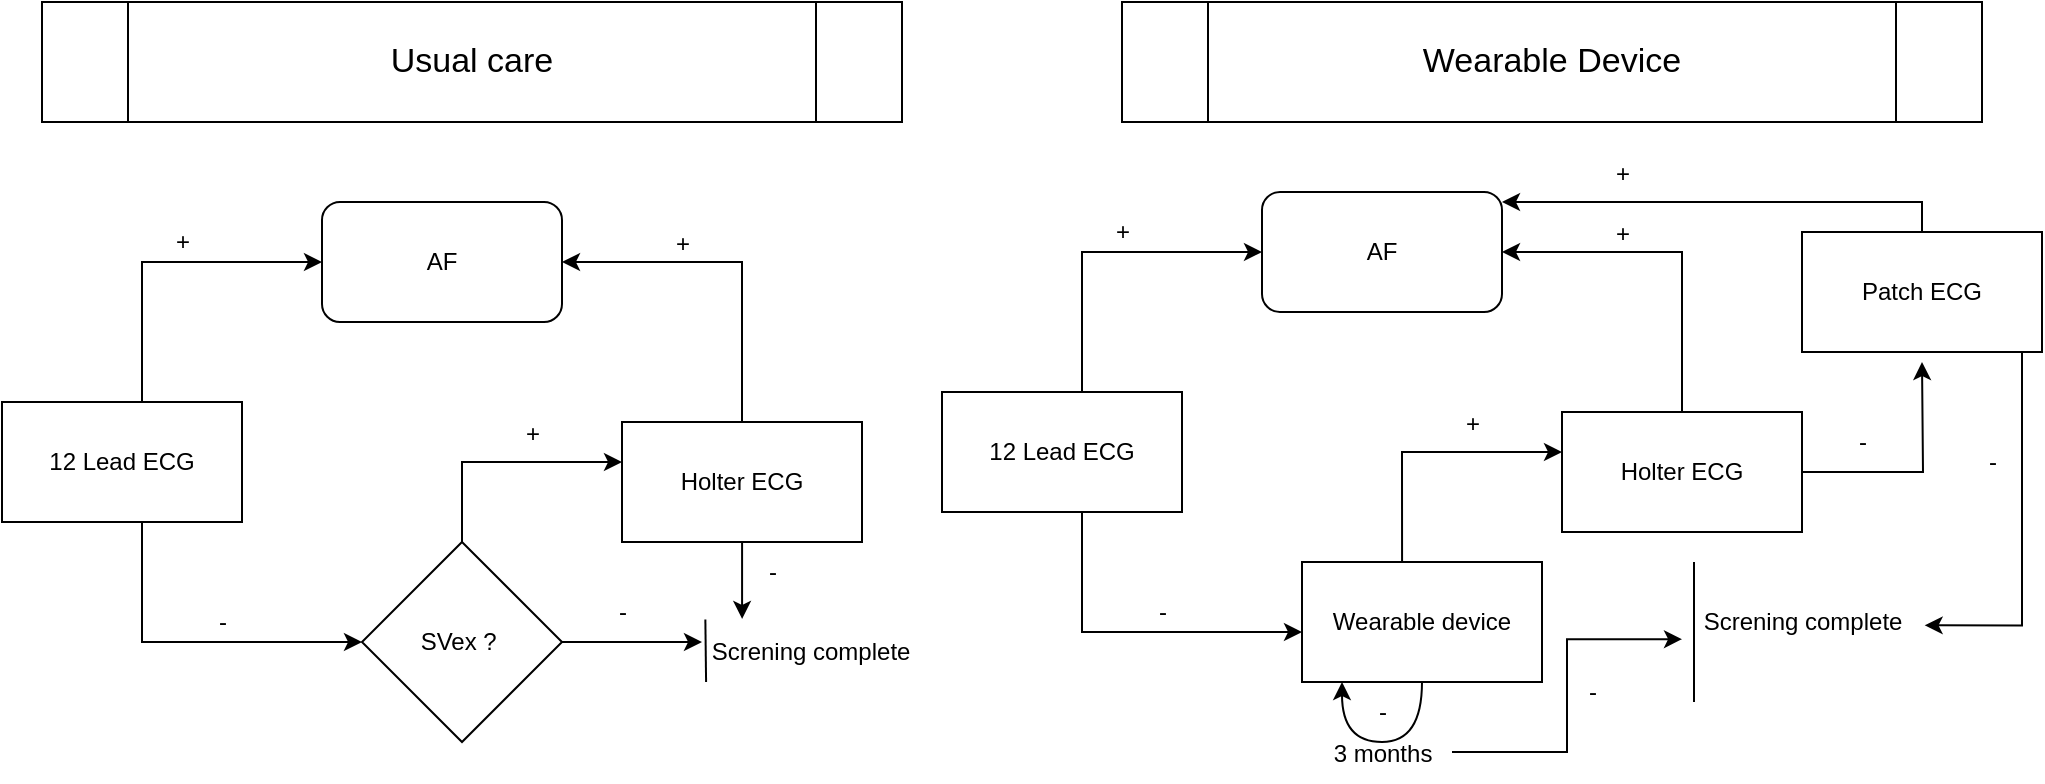 <mxfile version="20.3.0" type="device"><diagram id="C5RBs43oDa-KdzZeNtuy" name="Page-1"><mxGraphModel dx="1240" dy="784" grid="1" gridSize="10" guides="1" tooltips="1" connect="1" arrows="1" fold="1" page="1" pageScale="1" pageWidth="827" pageHeight="1169" math="0" shadow="0"><root><mxCell id="WIyWlLk6GJQsqaUBKTNV-0"/><mxCell id="WIyWlLk6GJQsqaUBKTNV-1" parent="WIyWlLk6GJQsqaUBKTNV-0"/><mxCell id="RSP_Woesyz6YYNj3NEgS-0" value="&lt;font style=&quot;font-size: 17px;&quot;&gt;Usual care&lt;/font&gt;" style="shape=process;whiteSpace=wrap;html=1;backgroundOutline=1;" vertex="1" parent="WIyWlLk6GJQsqaUBKTNV-1"><mxGeometry x="90" y="130" width="430" height="60" as="geometry"/></mxCell><mxCell id="RSP_Woesyz6YYNj3NEgS-5" style="edgeStyle=orthogonalEdgeStyle;rounded=0;orthogonalLoop=1;jettySize=auto;html=1;" edge="1" parent="WIyWlLk6GJQsqaUBKTNV-1" source="RSP_Woesyz6YYNj3NEgS-2" target="RSP_Woesyz6YYNj3NEgS-4"><mxGeometry relative="1" as="geometry"><Array as="points"><mxPoint x="140" y="260"/></Array></mxGeometry></mxCell><mxCell id="RSP_Woesyz6YYNj3NEgS-9" style="edgeStyle=orthogonalEdgeStyle;rounded=0;orthogonalLoop=1;jettySize=auto;html=1;entryX=0;entryY=0.5;entryDx=0;entryDy=0;" edge="1" parent="WIyWlLk6GJQsqaUBKTNV-1" source="RSP_Woesyz6YYNj3NEgS-2" target="RSP_Woesyz6YYNj3NEgS-11"><mxGeometry relative="1" as="geometry"><mxPoint x="240" y="450" as="targetPoint"/><Array as="points"><mxPoint x="140" y="450"/></Array></mxGeometry></mxCell><mxCell id="RSP_Woesyz6YYNj3NEgS-2" value="12 Lead ECG" style="rounded=0;whiteSpace=wrap;html=1;" vertex="1" parent="WIyWlLk6GJQsqaUBKTNV-1"><mxGeometry x="70" y="330" width="120" height="60" as="geometry"/></mxCell><mxCell id="RSP_Woesyz6YYNj3NEgS-4" value="AF" style="rounded=1;whiteSpace=wrap;html=1;" vertex="1" parent="WIyWlLk6GJQsqaUBKTNV-1"><mxGeometry x="230" y="230" width="120" height="60" as="geometry"/></mxCell><mxCell id="RSP_Woesyz6YYNj3NEgS-6" value="+" style="text;html=1;align=center;verticalAlign=middle;resizable=0;points=[];autosize=1;strokeColor=none;fillColor=none;" vertex="1" parent="WIyWlLk6GJQsqaUBKTNV-1"><mxGeometry x="145" y="235" width="30" height="30" as="geometry"/></mxCell><mxCell id="RSP_Woesyz6YYNj3NEgS-10" value="-" style="text;html=1;align=center;verticalAlign=middle;resizable=0;points=[];autosize=1;strokeColor=none;fillColor=none;" vertex="1" parent="WIyWlLk6GJQsqaUBKTNV-1"><mxGeometry x="165" y="425" width="30" height="30" as="geometry"/></mxCell><mxCell id="RSP_Woesyz6YYNj3NEgS-13" style="edgeStyle=orthogonalEdgeStyle;rounded=0;orthogonalLoop=1;jettySize=auto;html=1;" edge="1" parent="WIyWlLk6GJQsqaUBKTNV-1" source="RSP_Woesyz6YYNj3NEgS-11" target="RSP_Woesyz6YYNj3NEgS-12"><mxGeometry relative="1" as="geometry"><Array as="points"><mxPoint x="300" y="360"/></Array></mxGeometry></mxCell><mxCell id="RSP_Woesyz6YYNj3NEgS-24" style="edgeStyle=orthogonalEdgeStyle;rounded=0;orthogonalLoop=1;jettySize=auto;html=1;fontSize=12;" edge="1" parent="WIyWlLk6GJQsqaUBKTNV-1" source="RSP_Woesyz6YYNj3NEgS-11"><mxGeometry relative="1" as="geometry"><mxPoint x="420" y="450" as="targetPoint"/></mxGeometry></mxCell><mxCell id="RSP_Woesyz6YYNj3NEgS-11" value="SVex ?&amp;nbsp;" style="rhombus;whiteSpace=wrap;html=1;" vertex="1" parent="WIyWlLk6GJQsqaUBKTNV-1"><mxGeometry x="250" y="400" width="100" height="100" as="geometry"/></mxCell><mxCell id="RSP_Woesyz6YYNj3NEgS-16" style="edgeStyle=orthogonalEdgeStyle;rounded=0;orthogonalLoop=1;jettySize=auto;html=1;entryX=1;entryY=0.5;entryDx=0;entryDy=0;fontSize=17;" edge="1" parent="WIyWlLk6GJQsqaUBKTNV-1" source="RSP_Woesyz6YYNj3NEgS-12" target="RSP_Woesyz6YYNj3NEgS-4"><mxGeometry relative="1" as="geometry"><Array as="points"><mxPoint x="440" y="260"/></Array></mxGeometry></mxCell><mxCell id="RSP_Woesyz6YYNj3NEgS-44" value="" style="edgeStyle=orthogonalEdgeStyle;rounded=0;orthogonalLoop=1;jettySize=auto;html=1;fontSize=17;entryX=0.217;entryY=-0.052;entryDx=0;entryDy=0;entryPerimeter=0;" edge="1" parent="WIyWlLk6GJQsqaUBKTNV-1" source="RSP_Woesyz6YYNj3NEgS-12" target="RSP_Woesyz6YYNj3NEgS-23"><mxGeometry relative="1" as="geometry"/></mxCell><mxCell id="RSP_Woesyz6YYNj3NEgS-12" value="Holter ECG" style="rounded=0;whiteSpace=wrap;html=1;" vertex="1" parent="WIyWlLk6GJQsqaUBKTNV-1"><mxGeometry x="380" y="340" width="120" height="60" as="geometry"/></mxCell><mxCell id="RSP_Woesyz6YYNj3NEgS-17" value="&lt;font style=&quot;font-size: 12px;&quot;&gt;+&lt;/font&gt;" style="text;html=1;align=center;verticalAlign=middle;resizable=0;points=[];autosize=1;strokeColor=none;fillColor=none;fontSize=17;" vertex="1" parent="WIyWlLk6GJQsqaUBKTNV-1"><mxGeometry x="395" y="235" width="30" height="30" as="geometry"/></mxCell><mxCell id="RSP_Woesyz6YYNj3NEgS-19" value="&lt;font style=&quot;font-size: 12px;&quot;&gt;+&lt;/font&gt;" style="text;html=1;align=center;verticalAlign=middle;resizable=0;points=[];autosize=1;strokeColor=none;fillColor=none;fontSize=17;" vertex="1" parent="WIyWlLk6GJQsqaUBKTNV-1"><mxGeometry x="320" y="330" width="30" height="30" as="geometry"/></mxCell><mxCell id="RSP_Woesyz6YYNj3NEgS-23" value="Screning complete" style="text;html=1;align=center;verticalAlign=middle;resizable=0;points=[];autosize=1;strokeColor=none;fillColor=none;fontSize=12;" vertex="1" parent="WIyWlLk6GJQsqaUBKTNV-1"><mxGeometry x="414" y="440" width="120" height="30" as="geometry"/></mxCell><mxCell id="RSP_Woesyz6YYNj3NEgS-26" value="-" style="text;html=1;align=center;verticalAlign=middle;resizable=0;points=[];autosize=1;strokeColor=none;fillColor=none;" vertex="1" parent="WIyWlLk6GJQsqaUBKTNV-1"><mxGeometry x="365" y="420" width="30" height="30" as="geometry"/></mxCell><mxCell id="RSP_Woesyz6YYNj3NEgS-43" value="&lt;font style=&quot;font-size: 17px;&quot;&gt;Wearable Device&lt;/font&gt;" style="shape=process;whiteSpace=wrap;html=1;backgroundOutline=1;" vertex="1" parent="WIyWlLk6GJQsqaUBKTNV-1"><mxGeometry x="630" y="130" width="430" height="60" as="geometry"/></mxCell><mxCell id="RSP_Woesyz6YYNj3NEgS-45" value="-" style="text;html=1;align=center;verticalAlign=middle;resizable=0;points=[];autosize=1;strokeColor=none;fillColor=none;" vertex="1" parent="WIyWlLk6GJQsqaUBKTNV-1"><mxGeometry x="440" y="400" width="30" height="30" as="geometry"/></mxCell><mxCell id="RSP_Woesyz6YYNj3NEgS-46" style="edgeStyle=orthogonalEdgeStyle;rounded=0;orthogonalLoop=1;jettySize=auto;html=1;" edge="1" parent="WIyWlLk6GJQsqaUBKTNV-1" source="RSP_Woesyz6YYNj3NEgS-48" target="RSP_Woesyz6YYNj3NEgS-49"><mxGeometry relative="1" as="geometry"><Array as="points"><mxPoint x="610" y="255"/></Array></mxGeometry></mxCell><mxCell id="RSP_Woesyz6YYNj3NEgS-47" style="edgeStyle=orthogonalEdgeStyle;rounded=0;orthogonalLoop=1;jettySize=auto;html=1;entryX=0;entryY=0.5;entryDx=0;entryDy=0;" edge="1" parent="WIyWlLk6GJQsqaUBKTNV-1" source="RSP_Woesyz6YYNj3NEgS-48"><mxGeometry relative="1" as="geometry"><mxPoint x="720" y="445" as="targetPoint"/><Array as="points"><mxPoint x="610" y="445"/></Array></mxGeometry></mxCell><mxCell id="RSP_Woesyz6YYNj3NEgS-48" value="12 Lead ECG" style="rounded=0;whiteSpace=wrap;html=1;" vertex="1" parent="WIyWlLk6GJQsqaUBKTNV-1"><mxGeometry x="540" y="325" width="120" height="60" as="geometry"/></mxCell><mxCell id="RSP_Woesyz6YYNj3NEgS-49" value="AF" style="rounded=1;whiteSpace=wrap;html=1;" vertex="1" parent="WIyWlLk6GJQsqaUBKTNV-1"><mxGeometry x="700" y="225" width="120" height="60" as="geometry"/></mxCell><mxCell id="RSP_Woesyz6YYNj3NEgS-50" value="+" style="text;html=1;align=center;verticalAlign=middle;resizable=0;points=[];autosize=1;strokeColor=none;fillColor=none;" vertex="1" parent="WIyWlLk6GJQsqaUBKTNV-1"><mxGeometry x="615" y="230" width="30" height="30" as="geometry"/></mxCell><mxCell id="RSP_Woesyz6YYNj3NEgS-51" value="-" style="text;html=1;align=center;verticalAlign=middle;resizable=0;points=[];autosize=1;strokeColor=none;fillColor=none;" vertex="1" parent="WIyWlLk6GJQsqaUBKTNV-1"><mxGeometry x="635" y="420" width="30" height="30" as="geometry"/></mxCell><mxCell id="RSP_Woesyz6YYNj3NEgS-52" style="edgeStyle=orthogonalEdgeStyle;rounded=0;orthogonalLoop=1;jettySize=auto;html=1;exitX=0.417;exitY=0;exitDx=0;exitDy=0;exitPerimeter=0;" edge="1" parent="WIyWlLk6GJQsqaUBKTNV-1" source="RSP_Woesyz6YYNj3NEgS-64" target="RSP_Woesyz6YYNj3NEgS-57"><mxGeometry relative="1" as="geometry"><Array as="points"><mxPoint x="770" y="355"/></Array><mxPoint x="770" y="395" as="sourcePoint"/></mxGeometry></mxCell><mxCell id="RSP_Woesyz6YYNj3NEgS-55" style="edgeStyle=orthogonalEdgeStyle;rounded=0;orthogonalLoop=1;jettySize=auto;html=1;entryX=1;entryY=0.5;entryDx=0;entryDy=0;fontSize=17;" edge="1" parent="WIyWlLk6GJQsqaUBKTNV-1" source="RSP_Woesyz6YYNj3NEgS-57" target="RSP_Woesyz6YYNj3NEgS-49"><mxGeometry relative="1" as="geometry"><Array as="points"><mxPoint x="910" y="255"/></Array></mxGeometry></mxCell><mxCell id="RSP_Woesyz6YYNj3NEgS-68" style="edgeStyle=orthogonalEdgeStyle;rounded=0;orthogonalLoop=1;jettySize=auto;html=1;fontSize=17;" edge="1" parent="WIyWlLk6GJQsqaUBKTNV-1" source="RSP_Woesyz6YYNj3NEgS-57"><mxGeometry relative="1" as="geometry"><mxPoint x="1030.0" y="310" as="targetPoint"/></mxGeometry></mxCell><mxCell id="RSP_Woesyz6YYNj3NEgS-57" value="Holter ECG" style="rounded=0;whiteSpace=wrap;html=1;" vertex="1" parent="WIyWlLk6GJQsqaUBKTNV-1"><mxGeometry x="850" y="335" width="120" height="60" as="geometry"/></mxCell><mxCell id="RSP_Woesyz6YYNj3NEgS-58" value="&lt;font style=&quot;font-size: 12px;&quot;&gt;+&lt;/font&gt;" style="text;html=1;align=center;verticalAlign=middle;resizable=0;points=[];autosize=1;strokeColor=none;fillColor=none;fontSize=17;" vertex="1" parent="WIyWlLk6GJQsqaUBKTNV-1"><mxGeometry x="865" y="230" width="30" height="30" as="geometry"/></mxCell><mxCell id="RSP_Woesyz6YYNj3NEgS-59" value="&lt;font style=&quot;font-size: 12px;&quot;&gt;+&lt;/font&gt;" style="text;html=1;align=center;verticalAlign=middle;resizable=0;points=[];autosize=1;strokeColor=none;fillColor=none;fontSize=17;" vertex="1" parent="WIyWlLk6GJQsqaUBKTNV-1"><mxGeometry x="790" y="325" width="30" height="30" as="geometry"/></mxCell><mxCell id="RSP_Woesyz6YYNj3NEgS-60" value="" style="endArrow=none;html=1;rounded=0;fontSize=12;" edge="1" parent="WIyWlLk6GJQsqaUBKTNV-1"><mxGeometry width="50" height="50" relative="1" as="geometry"><mxPoint x="916" y="480" as="sourcePoint"/><mxPoint x="916" y="410" as="targetPoint"/></mxGeometry></mxCell><mxCell id="RSP_Woesyz6YYNj3NEgS-61" value="Screning complete" style="text;html=1;align=center;verticalAlign=middle;resizable=0;points=[];autosize=1;strokeColor=none;fillColor=none;fontSize=12;" vertex="1" parent="WIyWlLk6GJQsqaUBKTNV-1"><mxGeometry x="910" y="425" width="120" height="30" as="geometry"/></mxCell><mxCell id="RSP_Woesyz6YYNj3NEgS-73" style="edgeStyle=orthogonalEdgeStyle;orthogonalLoop=1;jettySize=auto;html=1;fontSize=17;curved=1;" edge="1" parent="WIyWlLk6GJQsqaUBKTNV-1" source="RSP_Woesyz6YYNj3NEgS-64" target="RSP_Woesyz6YYNj3NEgS-64"><mxGeometry relative="1" as="geometry"><mxPoint x="740" y="540" as="targetPoint"/><Array as="points"><mxPoint x="780" y="500"/><mxPoint x="740" y="500"/></Array></mxGeometry></mxCell><mxCell id="RSP_Woesyz6YYNj3NEgS-64" value="Wearable device" style="rounded=0;whiteSpace=wrap;html=1;" vertex="1" parent="WIyWlLk6GJQsqaUBKTNV-1"><mxGeometry x="720" y="410" width="120" height="60" as="geometry"/></mxCell><mxCell id="RSP_Woesyz6YYNj3NEgS-67" value="" style="endArrow=none;html=1;rounded=0;fontSize=17;exitX=0.067;exitY=0.999;exitDx=0;exitDy=0;exitPerimeter=0;entryX=0.064;entryY=-0.04;entryDx=0;entryDy=0;entryPerimeter=0;" edge="1" parent="WIyWlLk6GJQsqaUBKTNV-1" source="RSP_Woesyz6YYNj3NEgS-23" target="RSP_Woesyz6YYNj3NEgS-23"><mxGeometry width="50" height="50" relative="1" as="geometry"><mxPoint x="360" y="500" as="sourcePoint"/><mxPoint x="420" y="440" as="targetPoint"/></mxGeometry></mxCell><mxCell id="RSP_Woesyz6YYNj3NEgS-70" style="edgeStyle=orthogonalEdgeStyle;rounded=0;orthogonalLoop=1;jettySize=auto;html=1;fontSize=17;" edge="1" parent="WIyWlLk6GJQsqaUBKTNV-1" source="RSP_Woesyz6YYNj3NEgS-69" target="RSP_Woesyz6YYNj3NEgS-49"><mxGeometry relative="1" as="geometry"><Array as="points"><mxPoint x="1030" y="230"/></Array></mxGeometry></mxCell><mxCell id="RSP_Woesyz6YYNj3NEgS-80" style="edgeStyle=orthogonalEdgeStyle;rounded=0;orthogonalLoop=1;jettySize=auto;html=1;entryX=1.011;entryY=0.556;entryDx=0;entryDy=0;entryPerimeter=0;fontSize=12;" edge="1" parent="WIyWlLk6GJQsqaUBKTNV-1" source="RSP_Woesyz6YYNj3NEgS-69" target="RSP_Woesyz6YYNj3NEgS-61"><mxGeometry relative="1" as="geometry"><Array as="points"><mxPoint x="1080" y="442"/></Array></mxGeometry></mxCell><mxCell id="RSP_Woesyz6YYNj3NEgS-69" value="Patch ECG" style="rounded=0;whiteSpace=wrap;html=1;" vertex="1" parent="WIyWlLk6GJQsqaUBKTNV-1"><mxGeometry x="970" y="245" width="120" height="60" as="geometry"/></mxCell><mxCell id="RSP_Woesyz6YYNj3NEgS-71" value="&lt;font style=&quot;font-size: 12px;&quot;&gt;+&lt;/font&gt;" style="text;html=1;align=center;verticalAlign=middle;resizable=0;points=[];autosize=1;strokeColor=none;fillColor=none;fontSize=17;" vertex="1" parent="WIyWlLk6GJQsqaUBKTNV-1"><mxGeometry x="865" y="200" width="30" height="30" as="geometry"/></mxCell><mxCell id="RSP_Woesyz6YYNj3NEgS-74" value="-" style="text;html=1;align=center;verticalAlign=middle;resizable=0;points=[];autosize=1;strokeColor=none;fillColor=none;" vertex="1" parent="WIyWlLk6GJQsqaUBKTNV-1"><mxGeometry x="745" y="470" width="30" height="30" as="geometry"/></mxCell><mxCell id="RSP_Woesyz6YYNj3NEgS-77" style="edgeStyle=orthogonalEdgeStyle;orthogonalLoop=1;jettySize=auto;html=1;entryX=0;entryY=0.786;entryDx=0;entryDy=0;entryPerimeter=0;fontSize=12;rounded=0;" edge="1" parent="WIyWlLk6GJQsqaUBKTNV-1" source="RSP_Woesyz6YYNj3NEgS-75" target="RSP_Woesyz6YYNj3NEgS-61"><mxGeometry relative="1" as="geometry"/></mxCell><mxCell id="RSP_Woesyz6YYNj3NEgS-75" value="&lt;font style=&quot;font-size: 12px;&quot;&gt;3 months&lt;/font&gt;" style="text;html=1;align=center;verticalAlign=middle;resizable=0;points=[];autosize=1;strokeColor=none;fillColor=none;fontSize=17;" vertex="1" parent="WIyWlLk6GJQsqaUBKTNV-1"><mxGeometry x="725" y="490" width="70" height="30" as="geometry"/></mxCell><mxCell id="RSP_Woesyz6YYNj3NEgS-76" value="-" style="text;html=1;align=center;verticalAlign=middle;resizable=0;points=[];autosize=1;strokeColor=none;fillColor=none;" vertex="1" parent="WIyWlLk6GJQsqaUBKTNV-1"><mxGeometry x="985" y="335" width="30" height="30" as="geometry"/></mxCell><mxCell id="RSP_Woesyz6YYNj3NEgS-78" value="-" style="text;html=1;align=center;verticalAlign=middle;resizable=0;points=[];autosize=1;strokeColor=none;fillColor=none;" vertex="1" parent="WIyWlLk6GJQsqaUBKTNV-1"><mxGeometry x="850" y="460" width="30" height="30" as="geometry"/></mxCell><mxCell id="RSP_Woesyz6YYNj3NEgS-81" value="-" style="text;html=1;align=center;verticalAlign=middle;resizable=0;points=[];autosize=1;strokeColor=none;fillColor=none;" vertex="1" parent="WIyWlLk6GJQsqaUBKTNV-1"><mxGeometry x="1050" y="345" width="30" height="30" as="geometry"/></mxCell></root></mxGraphModel></diagram></mxfile>